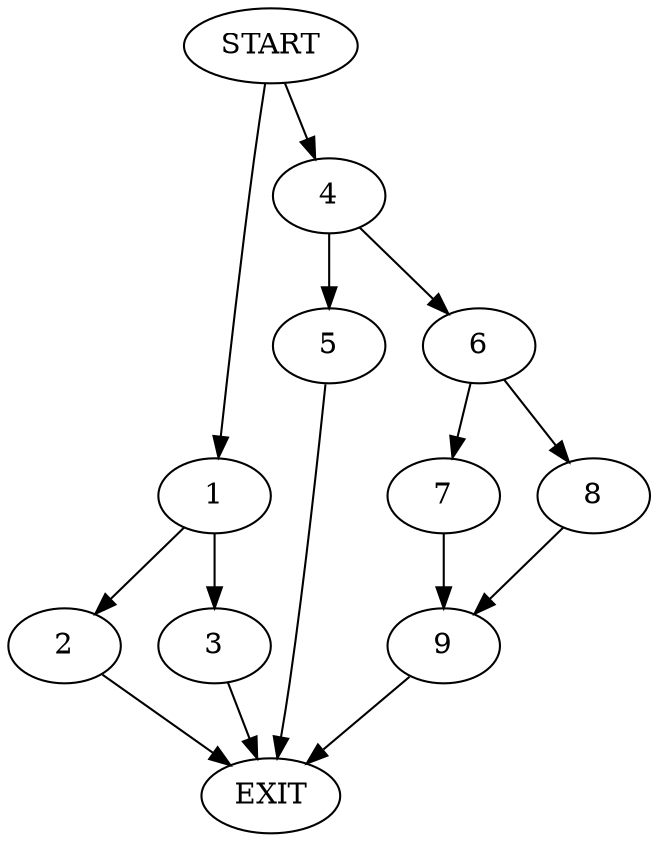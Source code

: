 digraph {
0 [label="START"]
10 [label="EXIT"]
0 -> 1
1 -> 2
1 -> 3
2 -> 10
3 -> 10
0 -> 4
4 -> 5
4 -> 6
6 -> 7
6 -> 8
5 -> 10
8 -> 9
7 -> 9
9 -> 10
}
